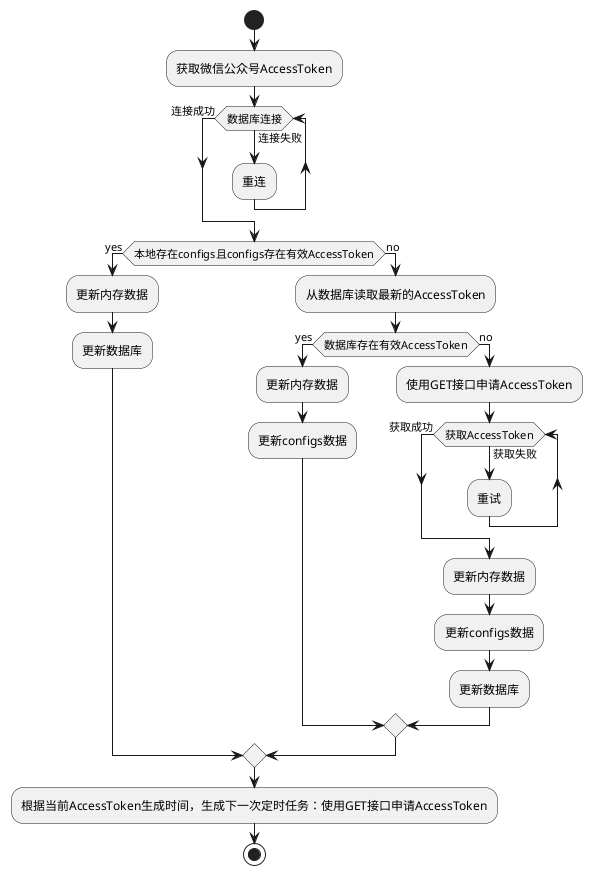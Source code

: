 @startuml
'https://plantuml.com/activity-diagram-beta

start
:获取微信公众号AccessToken;
while (数据库连接) is (连接失败)
  :重连;
endwhile (连接成功)
if (本地存在configs且configs存在有效AccessToken) then (yes)
  :更新内存数据;
  :更新数据库;
else (no)
  :从数据库读取最新的AccessToken;
  if (数据库存在有效AccessToken) then (yes)
    :更新内存数据;
    :更新configs数据;
  else (no)
    :使用GET接口申请AccessToken;
    while (获取AccessToken) is (获取失败)
      :重试;
    endwhile (获取成功)
    :更新内存数据;
    :更新configs数据;
    :更新数据库;
  endif
endif
:根据当前AccessToken生成时间，生成下一次定时任务：使用GET接口申请AccessToken;
stop
@enduml
